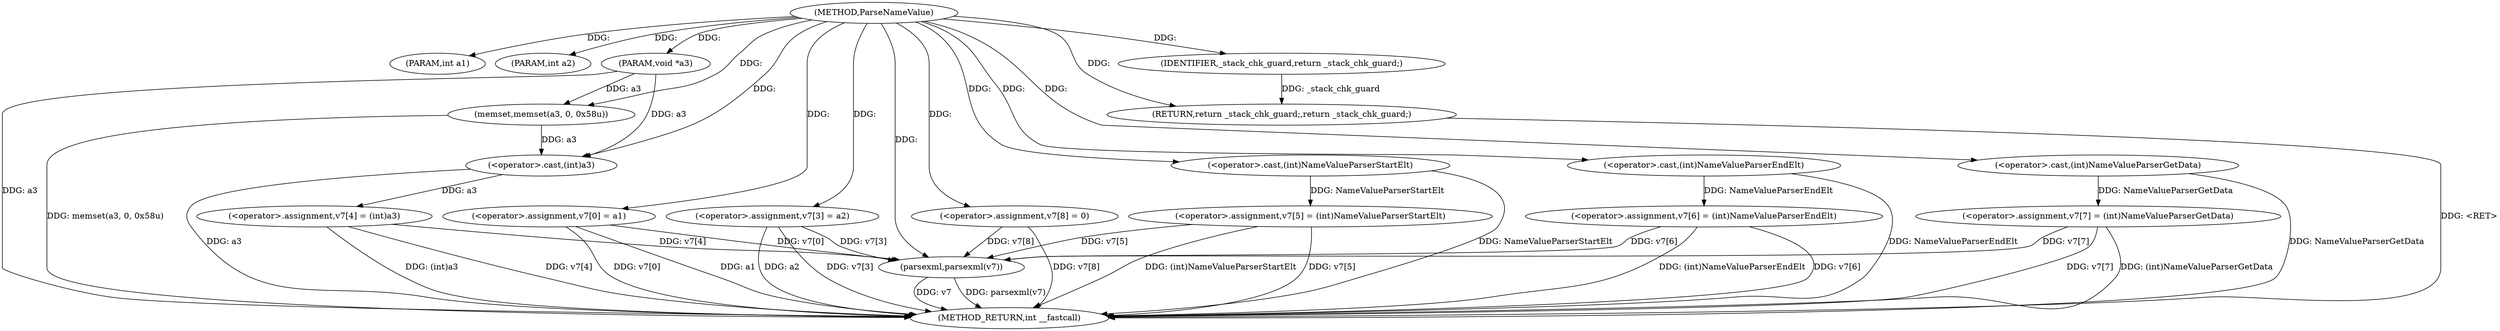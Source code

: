 digraph ParseNameValue {  
"1000102" [label = "(METHOD,ParseNameValue)" ]
"1000159" [label = "(METHOD_RETURN,int __fastcall)" ]
"1000103" [label = "(PARAM,int a1)" ]
"1000104" [label = "(PARAM,int a2)" ]
"1000105" [label = "(PARAM,void *a3)" ]
"1000108" [label = "(memset,memset(a3, 0, 0x58u))" ]
"1000112" [label = "(<operator>.assignment,v7[0] = a1)" ]
"1000117" [label = "(<operator>.assignment,v7[3] = a2)" ]
"1000122" [label = "(<operator>.assignment,v7[4] = (int)a3)" ]
"1000126" [label = "(<operator>.cast,(int)a3)" ]
"1000129" [label = "(<operator>.assignment,v7[5] = (int)NameValueParserStartElt)" ]
"1000133" [label = "(<operator>.cast,(int)NameValueParserStartElt)" ]
"1000136" [label = "(<operator>.assignment,v7[8] = 0)" ]
"1000141" [label = "(<operator>.assignment,v7[6] = (int)NameValueParserEndElt)" ]
"1000145" [label = "(<operator>.cast,(int)NameValueParserEndElt)" ]
"1000148" [label = "(<operator>.assignment,v7[7] = (int)NameValueParserGetData)" ]
"1000152" [label = "(<operator>.cast,(int)NameValueParserGetData)" ]
"1000155" [label = "(parsexml,parsexml(v7))" ]
"1000157" [label = "(RETURN,return _stack_chk_guard;,return _stack_chk_guard;)" ]
"1000158" [label = "(IDENTIFIER,_stack_chk_guard,return _stack_chk_guard;)" ]
  "1000129" -> "1000159"  [ label = "DDG: (int)NameValueParserStartElt"] 
  "1000148" -> "1000159"  [ label = "DDG: v7[7]"] 
  "1000112" -> "1000159"  [ label = "DDG: a1"] 
  "1000155" -> "1000159"  [ label = "DDG: v7"] 
  "1000141" -> "1000159"  [ label = "DDG: (int)NameValueParserEndElt"] 
  "1000108" -> "1000159"  [ label = "DDG: memset(a3, 0, 0x58u)"] 
  "1000112" -> "1000159"  [ label = "DDG: v7[0]"] 
  "1000126" -> "1000159"  [ label = "DDG: a3"] 
  "1000117" -> "1000159"  [ label = "DDG: v7[3]"] 
  "1000141" -> "1000159"  [ label = "DDG: v7[6]"] 
  "1000105" -> "1000159"  [ label = "DDG: a3"] 
  "1000148" -> "1000159"  [ label = "DDG: (int)NameValueParserGetData"] 
  "1000117" -> "1000159"  [ label = "DDG: a2"] 
  "1000136" -> "1000159"  [ label = "DDG: v7[8]"] 
  "1000129" -> "1000159"  [ label = "DDG: v7[5]"] 
  "1000145" -> "1000159"  [ label = "DDG: NameValueParserEndElt"] 
  "1000155" -> "1000159"  [ label = "DDG: parsexml(v7)"] 
  "1000133" -> "1000159"  [ label = "DDG: NameValueParserStartElt"] 
  "1000122" -> "1000159"  [ label = "DDG: (int)a3"] 
  "1000152" -> "1000159"  [ label = "DDG: NameValueParserGetData"] 
  "1000122" -> "1000159"  [ label = "DDG: v7[4]"] 
  "1000157" -> "1000159"  [ label = "DDG: <RET>"] 
  "1000102" -> "1000103"  [ label = "DDG: "] 
  "1000102" -> "1000104"  [ label = "DDG: "] 
  "1000102" -> "1000105"  [ label = "DDG: "] 
  "1000105" -> "1000108"  [ label = "DDG: a3"] 
  "1000102" -> "1000108"  [ label = "DDG: "] 
  "1000102" -> "1000112"  [ label = "DDG: "] 
  "1000102" -> "1000117"  [ label = "DDG: "] 
  "1000126" -> "1000122"  [ label = "DDG: a3"] 
  "1000108" -> "1000126"  [ label = "DDG: a3"] 
  "1000105" -> "1000126"  [ label = "DDG: a3"] 
  "1000102" -> "1000126"  [ label = "DDG: "] 
  "1000133" -> "1000129"  [ label = "DDG: NameValueParserStartElt"] 
  "1000102" -> "1000133"  [ label = "DDG: "] 
  "1000102" -> "1000136"  [ label = "DDG: "] 
  "1000145" -> "1000141"  [ label = "DDG: NameValueParserEndElt"] 
  "1000102" -> "1000145"  [ label = "DDG: "] 
  "1000152" -> "1000148"  [ label = "DDG: NameValueParserGetData"] 
  "1000102" -> "1000152"  [ label = "DDG: "] 
  "1000112" -> "1000155"  [ label = "DDG: v7[0]"] 
  "1000148" -> "1000155"  [ label = "DDG: v7[7]"] 
  "1000122" -> "1000155"  [ label = "DDG: v7[4]"] 
  "1000117" -> "1000155"  [ label = "DDG: v7[3]"] 
  "1000141" -> "1000155"  [ label = "DDG: v7[6]"] 
  "1000136" -> "1000155"  [ label = "DDG: v7[8]"] 
  "1000129" -> "1000155"  [ label = "DDG: v7[5]"] 
  "1000102" -> "1000155"  [ label = "DDG: "] 
  "1000158" -> "1000157"  [ label = "DDG: _stack_chk_guard"] 
  "1000102" -> "1000157"  [ label = "DDG: "] 
  "1000102" -> "1000158"  [ label = "DDG: "] 
}
